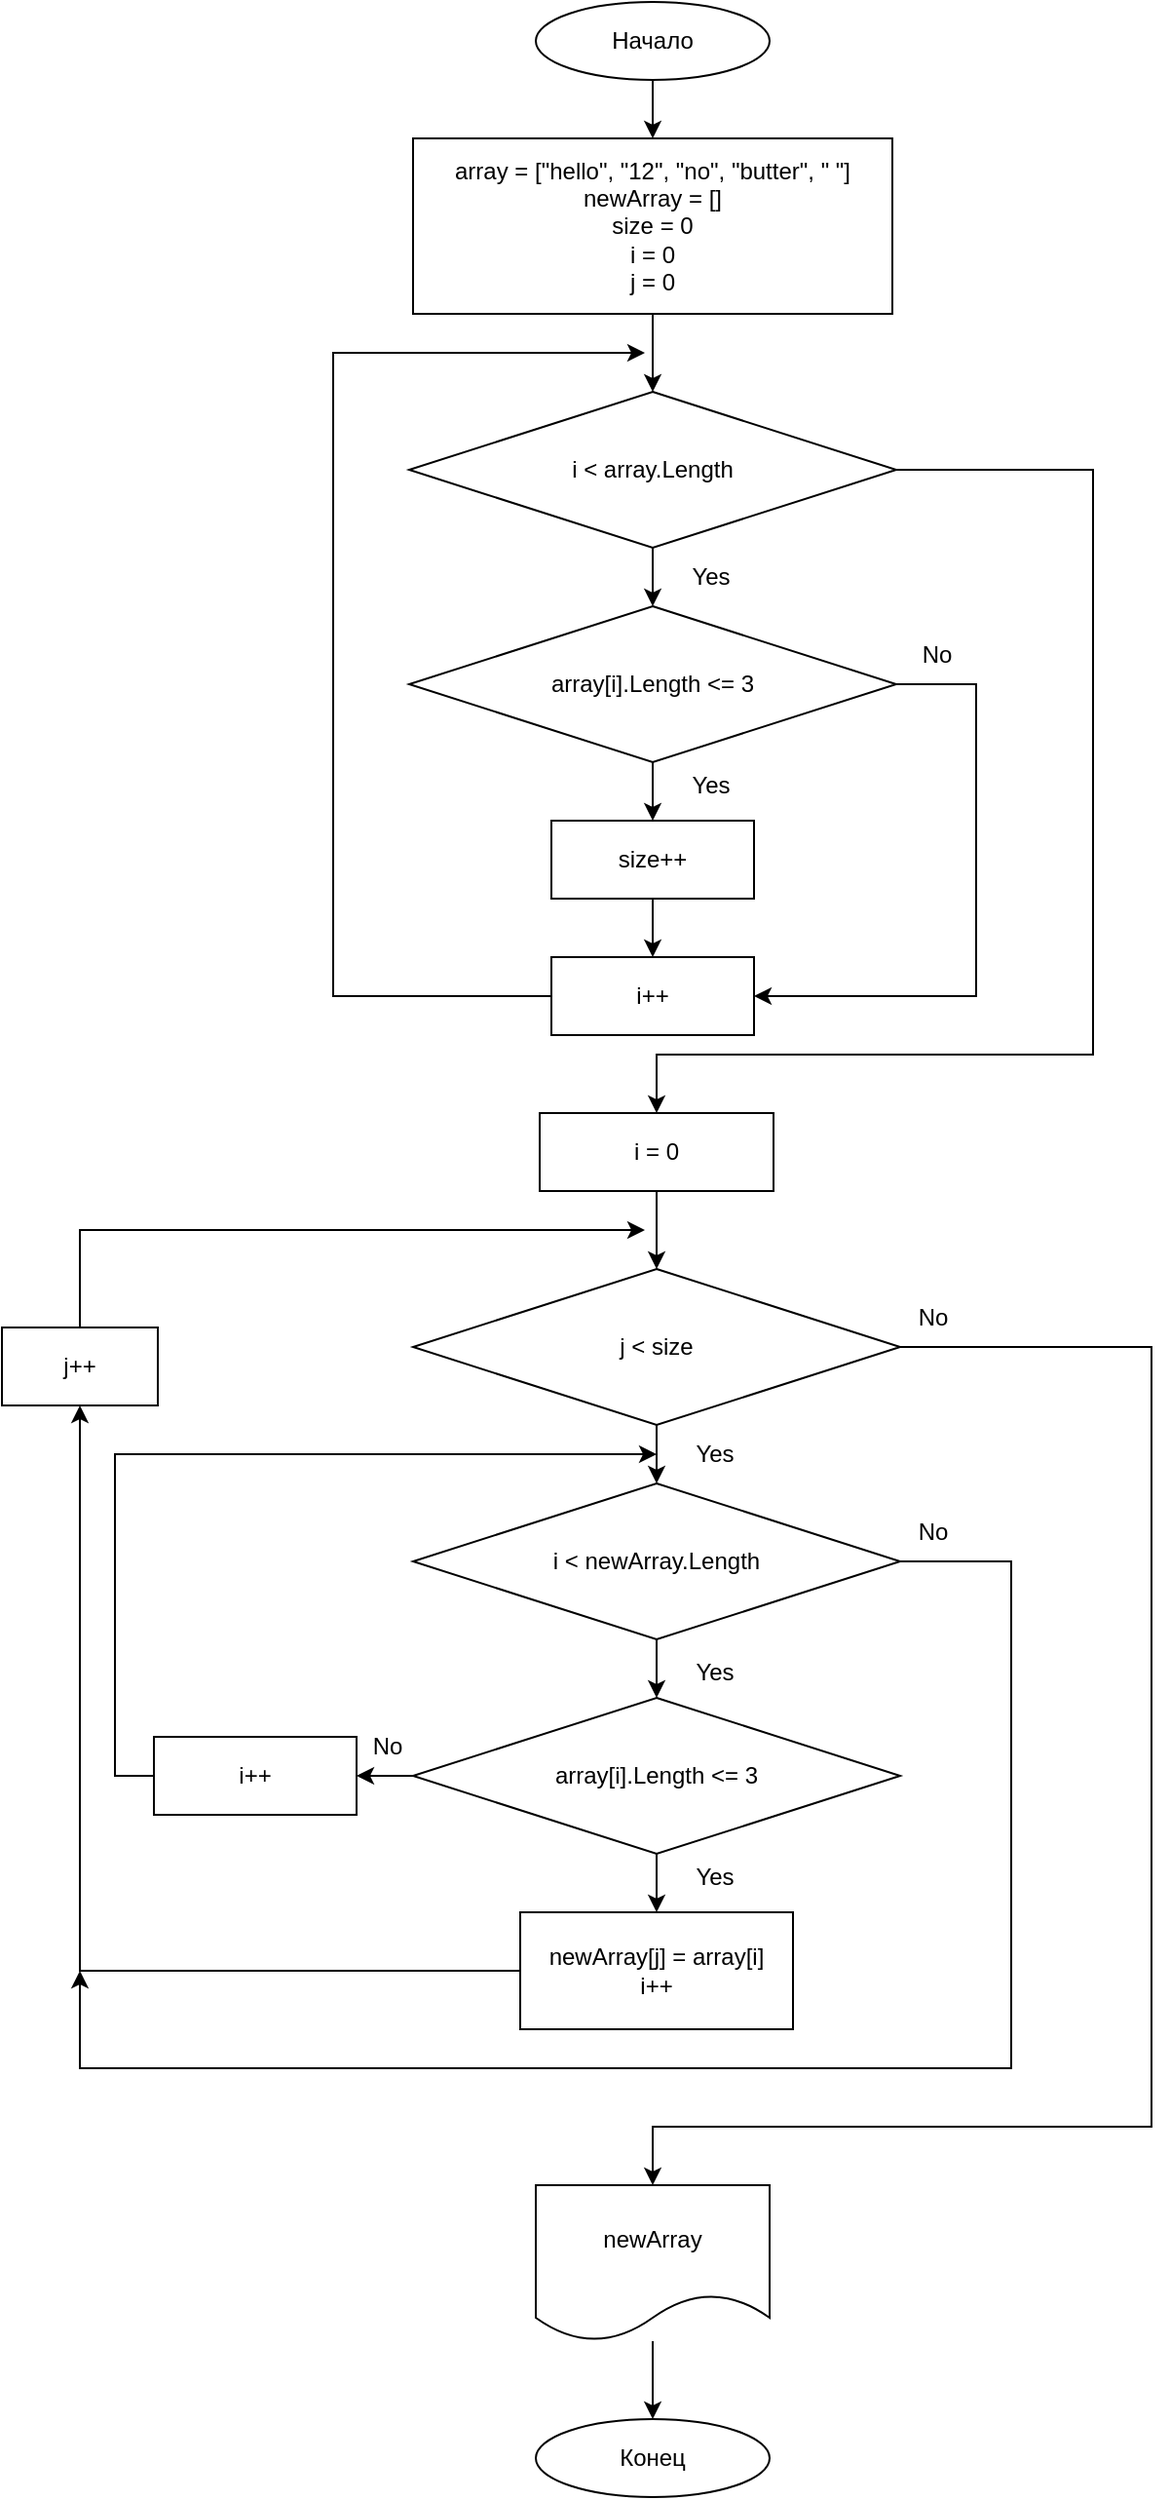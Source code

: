 <mxfile version="20.3.7" type="device"><diagram id="8sQd98tsKxBM0aiTU9mr" name="Страница 1"><mxGraphModel dx="1038" dy="547" grid="1" gridSize="10" guides="1" tooltips="1" connect="1" arrows="1" fold="1" page="1" pageScale="1" pageWidth="827" pageHeight="1169" math="0" shadow="0"><root><mxCell id="0"/><mxCell id="1" parent="0"/><mxCell id="cEA2BbW4jsDkSXqPvvRY-3" value="" style="edgeStyle=orthogonalEdgeStyle;rounded=0;orthogonalLoop=1;jettySize=auto;html=1;" parent="1" source="cEA2BbW4jsDkSXqPvvRY-1" target="cEA2BbW4jsDkSXqPvvRY-2" edge="1"><mxGeometry relative="1" as="geometry"/></mxCell><mxCell id="cEA2BbW4jsDkSXqPvvRY-1" value="Начало" style="ellipse;whiteSpace=wrap;html=1;" parent="1" vertex="1"><mxGeometry x="354" y="20" width="120" height="40" as="geometry"/></mxCell><mxCell id="m90PtzcW3za3iDQuZcUt-5" value="" style="edgeStyle=orthogonalEdgeStyle;rounded=0;orthogonalLoop=1;jettySize=auto;html=1;" edge="1" parent="1" source="cEA2BbW4jsDkSXqPvvRY-2" target="m90PtzcW3za3iDQuZcUt-2"><mxGeometry relative="1" as="geometry"/></mxCell><mxCell id="cEA2BbW4jsDkSXqPvvRY-2" value="array = [&quot;hello&quot;, &quot;12&quot;, &quot;no&quot;, &quot;butter&quot;, &quot; &quot;]&lt;br&gt;newArray = []&lt;br&gt;size = 0&lt;br&gt;i = 0&lt;br&gt;j = 0" style="rounded=0;whiteSpace=wrap;html=1;" parent="1" vertex="1"><mxGeometry x="291" y="90" width="246" height="90" as="geometry"/></mxCell><mxCell id="m90PtzcW3za3iDQuZcUt-9" value="" style="edgeStyle=orthogonalEdgeStyle;rounded=0;orthogonalLoop=1;jettySize=auto;html=1;" edge="1" parent="1" source="m90PtzcW3za3iDQuZcUt-2" target="m90PtzcW3za3iDQuZcUt-8"><mxGeometry relative="1" as="geometry"/></mxCell><mxCell id="m90PtzcW3za3iDQuZcUt-33" style="edgeStyle=orthogonalEdgeStyle;rounded=0;orthogonalLoop=1;jettySize=auto;html=1;entryX=0.5;entryY=0;entryDx=0;entryDy=0;" edge="1" parent="1" source="m90PtzcW3za3iDQuZcUt-2" target="m90PtzcW3za3iDQuZcUt-34"><mxGeometry relative="1" as="geometry"><mxPoint x="408" y="630" as="targetPoint"/><Array as="points"><mxPoint x="640" y="260"/><mxPoint x="640" y="560"/><mxPoint x="416" y="560"/></Array></mxGeometry></mxCell><mxCell id="m90PtzcW3za3iDQuZcUt-2" value="i &amp;lt; array.Length" style="rhombus;whiteSpace=wrap;html=1;" vertex="1" parent="1"><mxGeometry x="289" y="220" width="250" height="80" as="geometry"/></mxCell><mxCell id="m90PtzcW3za3iDQuZcUt-12" value="" style="edgeStyle=orthogonalEdgeStyle;rounded=0;orthogonalLoop=1;jettySize=auto;html=1;" edge="1" parent="1" source="m90PtzcW3za3iDQuZcUt-8" target="m90PtzcW3za3iDQuZcUt-11"><mxGeometry relative="1" as="geometry"/></mxCell><mxCell id="m90PtzcW3za3iDQuZcUt-18" style="edgeStyle=orthogonalEdgeStyle;rounded=0;orthogonalLoop=1;jettySize=auto;html=1;entryX=1;entryY=0.5;entryDx=0;entryDy=0;" edge="1" parent="1" source="m90PtzcW3za3iDQuZcUt-8" target="m90PtzcW3za3iDQuZcUt-16"><mxGeometry relative="1" as="geometry"><mxPoint x="590" y="530" as="targetPoint"/><Array as="points"><mxPoint x="580" y="370"/><mxPoint x="580" y="530"/></Array></mxGeometry></mxCell><mxCell id="m90PtzcW3za3iDQuZcUt-8" value="array[i].Length &amp;lt;= 3" style="rhombus;whiteSpace=wrap;html=1;" vertex="1" parent="1"><mxGeometry x="289" y="330" width="250" height="80" as="geometry"/></mxCell><mxCell id="m90PtzcW3za3iDQuZcUt-10" value="Yes" style="text;html=1;strokeColor=none;fillColor=none;align=center;verticalAlign=middle;whiteSpace=wrap;rounded=0;" vertex="1" parent="1"><mxGeometry x="414" y="300" width="60" height="30" as="geometry"/></mxCell><mxCell id="m90PtzcW3za3iDQuZcUt-17" value="" style="edgeStyle=orthogonalEdgeStyle;rounded=0;orthogonalLoop=1;jettySize=auto;html=1;" edge="1" parent="1" source="m90PtzcW3za3iDQuZcUt-11" target="m90PtzcW3za3iDQuZcUt-16"><mxGeometry relative="1" as="geometry"/></mxCell><mxCell id="m90PtzcW3za3iDQuZcUt-11" value="size++" style="whiteSpace=wrap;html=1;" vertex="1" parent="1"><mxGeometry x="362" y="440" width="104" height="40" as="geometry"/></mxCell><mxCell id="m90PtzcW3za3iDQuZcUt-13" value="Yes" style="text;html=1;strokeColor=none;fillColor=none;align=center;verticalAlign=middle;whiteSpace=wrap;rounded=0;" vertex="1" parent="1"><mxGeometry x="414" y="407" width="60" height="30" as="geometry"/></mxCell><mxCell id="m90PtzcW3za3iDQuZcUt-20" style="edgeStyle=orthogonalEdgeStyle;rounded=0;orthogonalLoop=1;jettySize=auto;html=1;" edge="1" parent="1" source="m90PtzcW3za3iDQuZcUt-16"><mxGeometry relative="1" as="geometry"><mxPoint x="410" y="200" as="targetPoint"/><Array as="points"><mxPoint x="250" y="530"/><mxPoint x="250" y="200"/></Array></mxGeometry></mxCell><mxCell id="m90PtzcW3za3iDQuZcUt-16" value="i++" style="whiteSpace=wrap;html=1;" vertex="1" parent="1"><mxGeometry x="362" y="510" width="104" height="40" as="geometry"/></mxCell><mxCell id="m90PtzcW3za3iDQuZcUt-19" value="No" style="text;html=1;strokeColor=none;fillColor=none;align=center;verticalAlign=middle;whiteSpace=wrap;rounded=0;" vertex="1" parent="1"><mxGeometry x="530" y="340" width="60" height="30" as="geometry"/></mxCell><mxCell id="m90PtzcW3za3iDQuZcUt-40" value="" style="edgeStyle=orthogonalEdgeStyle;rounded=0;orthogonalLoop=1;jettySize=auto;html=1;" edge="1" parent="1" source="m90PtzcW3za3iDQuZcUt-22" target="m90PtzcW3za3iDQuZcUt-39"><mxGeometry relative="1" as="geometry"/></mxCell><mxCell id="m90PtzcW3za3iDQuZcUt-54" style="edgeStyle=orthogonalEdgeStyle;rounded=0;orthogonalLoop=1;jettySize=auto;html=1;entryX=0.5;entryY=0;entryDx=0;entryDy=0;" edge="1" parent="1" source="m90PtzcW3za3iDQuZcUt-22" target="m90PtzcW3za3iDQuZcUt-56"><mxGeometry relative="1" as="geometry"><mxPoint x="650" y="1110" as="targetPoint"/><Array as="points"><mxPoint x="670" y="710"/><mxPoint x="670" y="1110"/><mxPoint x="414" y="1110"/></Array></mxGeometry></mxCell><mxCell id="m90PtzcW3za3iDQuZcUt-22" value="j &amp;lt; size" style="rhombus;whiteSpace=wrap;html=1;" vertex="1" parent="1"><mxGeometry x="291" y="670" width="250" height="80" as="geometry"/></mxCell><mxCell id="m90PtzcW3za3iDQuZcUt-23" value="" style="edgeStyle=orthogonalEdgeStyle;rounded=0;orthogonalLoop=1;jettySize=auto;html=1;" edge="1" parent="1" source="m90PtzcW3za3iDQuZcUt-25" target="m90PtzcW3za3iDQuZcUt-28"><mxGeometry relative="1" as="geometry"/></mxCell><mxCell id="m90PtzcW3za3iDQuZcUt-45" value="" style="edgeStyle=orthogonalEdgeStyle;rounded=0;orthogonalLoop=1;jettySize=auto;html=1;" edge="1" parent="1" source="m90PtzcW3za3iDQuZcUt-25" target="m90PtzcW3za3iDQuZcUt-31"><mxGeometry relative="1" as="geometry"/></mxCell><mxCell id="m90PtzcW3za3iDQuZcUt-25" value="array[i].Length &amp;lt;= 3" style="rhombus;whiteSpace=wrap;html=1;" vertex="1" parent="1"><mxGeometry x="291" y="890" width="250" height="80" as="geometry"/></mxCell><mxCell id="m90PtzcW3za3iDQuZcUt-52" style="edgeStyle=orthogonalEdgeStyle;rounded=0;orthogonalLoop=1;jettySize=auto;html=1;entryX=0.5;entryY=1;entryDx=0;entryDy=0;" edge="1" parent="1" source="m90PtzcW3za3iDQuZcUt-28" target="m90PtzcW3za3iDQuZcUt-51"><mxGeometry relative="1" as="geometry"/></mxCell><mxCell id="m90PtzcW3za3iDQuZcUt-28" value="newArray[j] = array[i]&lt;br&gt;i++" style="whiteSpace=wrap;html=1;" vertex="1" parent="1"><mxGeometry x="346" y="1000" width="140" height="60" as="geometry"/></mxCell><mxCell id="m90PtzcW3za3iDQuZcUt-29" value="Yes" style="text;html=1;strokeColor=none;fillColor=none;align=center;verticalAlign=middle;whiteSpace=wrap;rounded=0;" vertex="1" parent="1"><mxGeometry x="416" y="967" width="60" height="30" as="geometry"/></mxCell><mxCell id="m90PtzcW3za3iDQuZcUt-46" style="edgeStyle=orthogonalEdgeStyle;rounded=0;orthogonalLoop=1;jettySize=auto;html=1;entryX=0;entryY=0.5;entryDx=0;entryDy=0;" edge="1" parent="1" source="m90PtzcW3za3iDQuZcUt-31" target="m90PtzcW3za3iDQuZcUt-41"><mxGeometry relative="1" as="geometry"><mxPoint x="288" y="820" as="targetPoint"/><Array as="points"><mxPoint x="138" y="930"/><mxPoint x="138" y="765"/></Array></mxGeometry></mxCell><mxCell id="m90PtzcW3za3iDQuZcUt-31" value="i++" style="whiteSpace=wrap;html=1;" vertex="1" parent="1"><mxGeometry x="158" y="910" width="104" height="40" as="geometry"/></mxCell><mxCell id="m90PtzcW3za3iDQuZcUt-38" style="edgeStyle=orthogonalEdgeStyle;rounded=0;orthogonalLoop=1;jettySize=auto;html=1;" edge="1" parent="1" source="m90PtzcW3za3iDQuZcUt-34" target="m90PtzcW3za3iDQuZcUt-22"><mxGeometry relative="1" as="geometry"/></mxCell><mxCell id="m90PtzcW3za3iDQuZcUt-34" value="i = 0" style="rounded=0;whiteSpace=wrap;html=1;" vertex="1" parent="1"><mxGeometry x="356" y="590" width="120" height="40" as="geometry"/></mxCell><mxCell id="m90PtzcW3za3iDQuZcUt-43" style="edgeStyle=orthogonalEdgeStyle;rounded=0;orthogonalLoop=1;jettySize=auto;html=1;" edge="1" parent="1" source="m90PtzcW3za3iDQuZcUt-39" target="m90PtzcW3za3iDQuZcUt-25"><mxGeometry relative="1" as="geometry"/></mxCell><mxCell id="m90PtzcW3za3iDQuZcUt-49" style="edgeStyle=orthogonalEdgeStyle;rounded=0;orthogonalLoop=1;jettySize=auto;html=1;" edge="1" parent="1" source="m90PtzcW3za3iDQuZcUt-39"><mxGeometry relative="1" as="geometry"><mxPoint x="120" y="1030" as="targetPoint"/><Array as="points"><mxPoint x="598" y="820"/><mxPoint x="598" y="1080"/><mxPoint x="120" y="1080"/></Array></mxGeometry></mxCell><mxCell id="m90PtzcW3za3iDQuZcUt-39" value="i &amp;lt; newArray.Length" style="rhombus;whiteSpace=wrap;html=1;" vertex="1" parent="1"><mxGeometry x="291" y="780" width="250" height="80" as="geometry"/></mxCell><mxCell id="m90PtzcW3za3iDQuZcUt-41" value="Yes" style="text;html=1;strokeColor=none;fillColor=none;align=center;verticalAlign=middle;whiteSpace=wrap;rounded=0;" vertex="1" parent="1"><mxGeometry x="416" y="750" width="60" height="30" as="geometry"/></mxCell><mxCell id="m90PtzcW3za3iDQuZcUt-44" value="Yes" style="text;html=1;strokeColor=none;fillColor=none;align=center;verticalAlign=middle;whiteSpace=wrap;rounded=0;" vertex="1" parent="1"><mxGeometry x="416" y="862" width="60" height="30" as="geometry"/></mxCell><mxCell id="m90PtzcW3za3iDQuZcUt-47" value="No" style="text;html=1;strokeColor=none;fillColor=none;align=center;verticalAlign=middle;whiteSpace=wrap;rounded=0;" vertex="1" parent="1"><mxGeometry x="248" y="900" width="60" height="30" as="geometry"/></mxCell><mxCell id="m90PtzcW3za3iDQuZcUt-50" value="No" style="text;html=1;strokeColor=none;fillColor=none;align=center;verticalAlign=middle;whiteSpace=wrap;rounded=0;" vertex="1" parent="1"><mxGeometry x="528" y="790" width="60" height="30" as="geometry"/></mxCell><mxCell id="m90PtzcW3za3iDQuZcUt-53" style="edgeStyle=orthogonalEdgeStyle;rounded=0;orthogonalLoop=1;jettySize=auto;html=1;" edge="1" parent="1" source="m90PtzcW3za3iDQuZcUt-51"><mxGeometry relative="1" as="geometry"><mxPoint x="410" y="650" as="targetPoint"/><Array as="points"><mxPoint x="120" y="650"/></Array></mxGeometry></mxCell><mxCell id="m90PtzcW3za3iDQuZcUt-51" value="j++" style="rounded=0;whiteSpace=wrap;html=1;" vertex="1" parent="1"><mxGeometry x="80" y="700" width="80" height="40" as="geometry"/></mxCell><mxCell id="m90PtzcW3za3iDQuZcUt-59" value="" style="edgeStyle=orthogonalEdgeStyle;rounded=0;orthogonalLoop=1;jettySize=auto;html=1;" edge="1" parent="1" source="m90PtzcW3za3iDQuZcUt-56" target="m90PtzcW3za3iDQuZcUt-58"><mxGeometry relative="1" as="geometry"/></mxCell><mxCell id="m90PtzcW3za3iDQuZcUt-56" value="newArray" style="shape=document;whiteSpace=wrap;html=1;boundedLbl=1;" vertex="1" parent="1"><mxGeometry x="354" y="1140" width="120" height="80" as="geometry"/></mxCell><mxCell id="m90PtzcW3za3iDQuZcUt-57" value="No" style="text;html=1;strokeColor=none;fillColor=none;align=center;verticalAlign=middle;whiteSpace=wrap;rounded=0;" vertex="1" parent="1"><mxGeometry x="528" y="680" width="60" height="30" as="geometry"/></mxCell><mxCell id="m90PtzcW3za3iDQuZcUt-58" value="Конец" style="ellipse;whiteSpace=wrap;html=1;" vertex="1" parent="1"><mxGeometry x="354" y="1260" width="120" height="40" as="geometry"/></mxCell></root></mxGraphModel></diagram></mxfile>